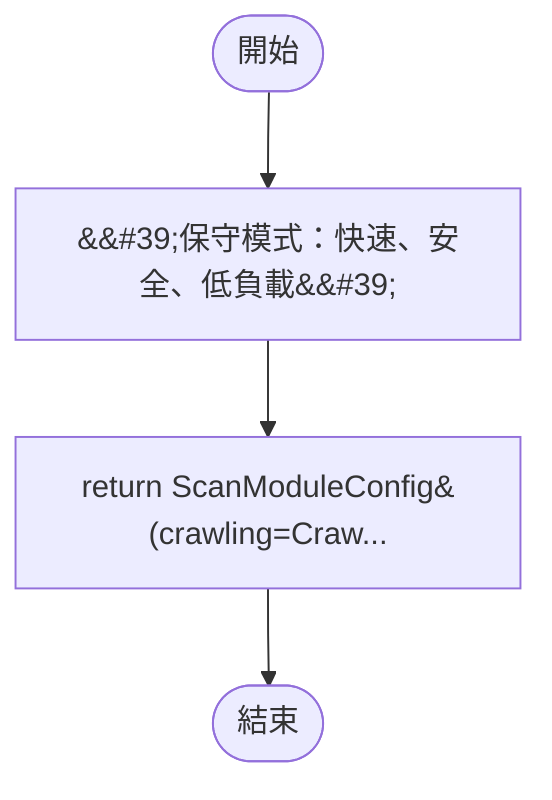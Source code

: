 flowchart TB
    n1([開始])
    n2([結束])
    n3[&amp;&#35;39;保守模式：快速、安全、低負載&amp;&#35;39;]
    n4[return ScanModuleConfig&#40;crawling=Craw...]
    n1 --> n3
    n3 --> n4
    n4 --> n2